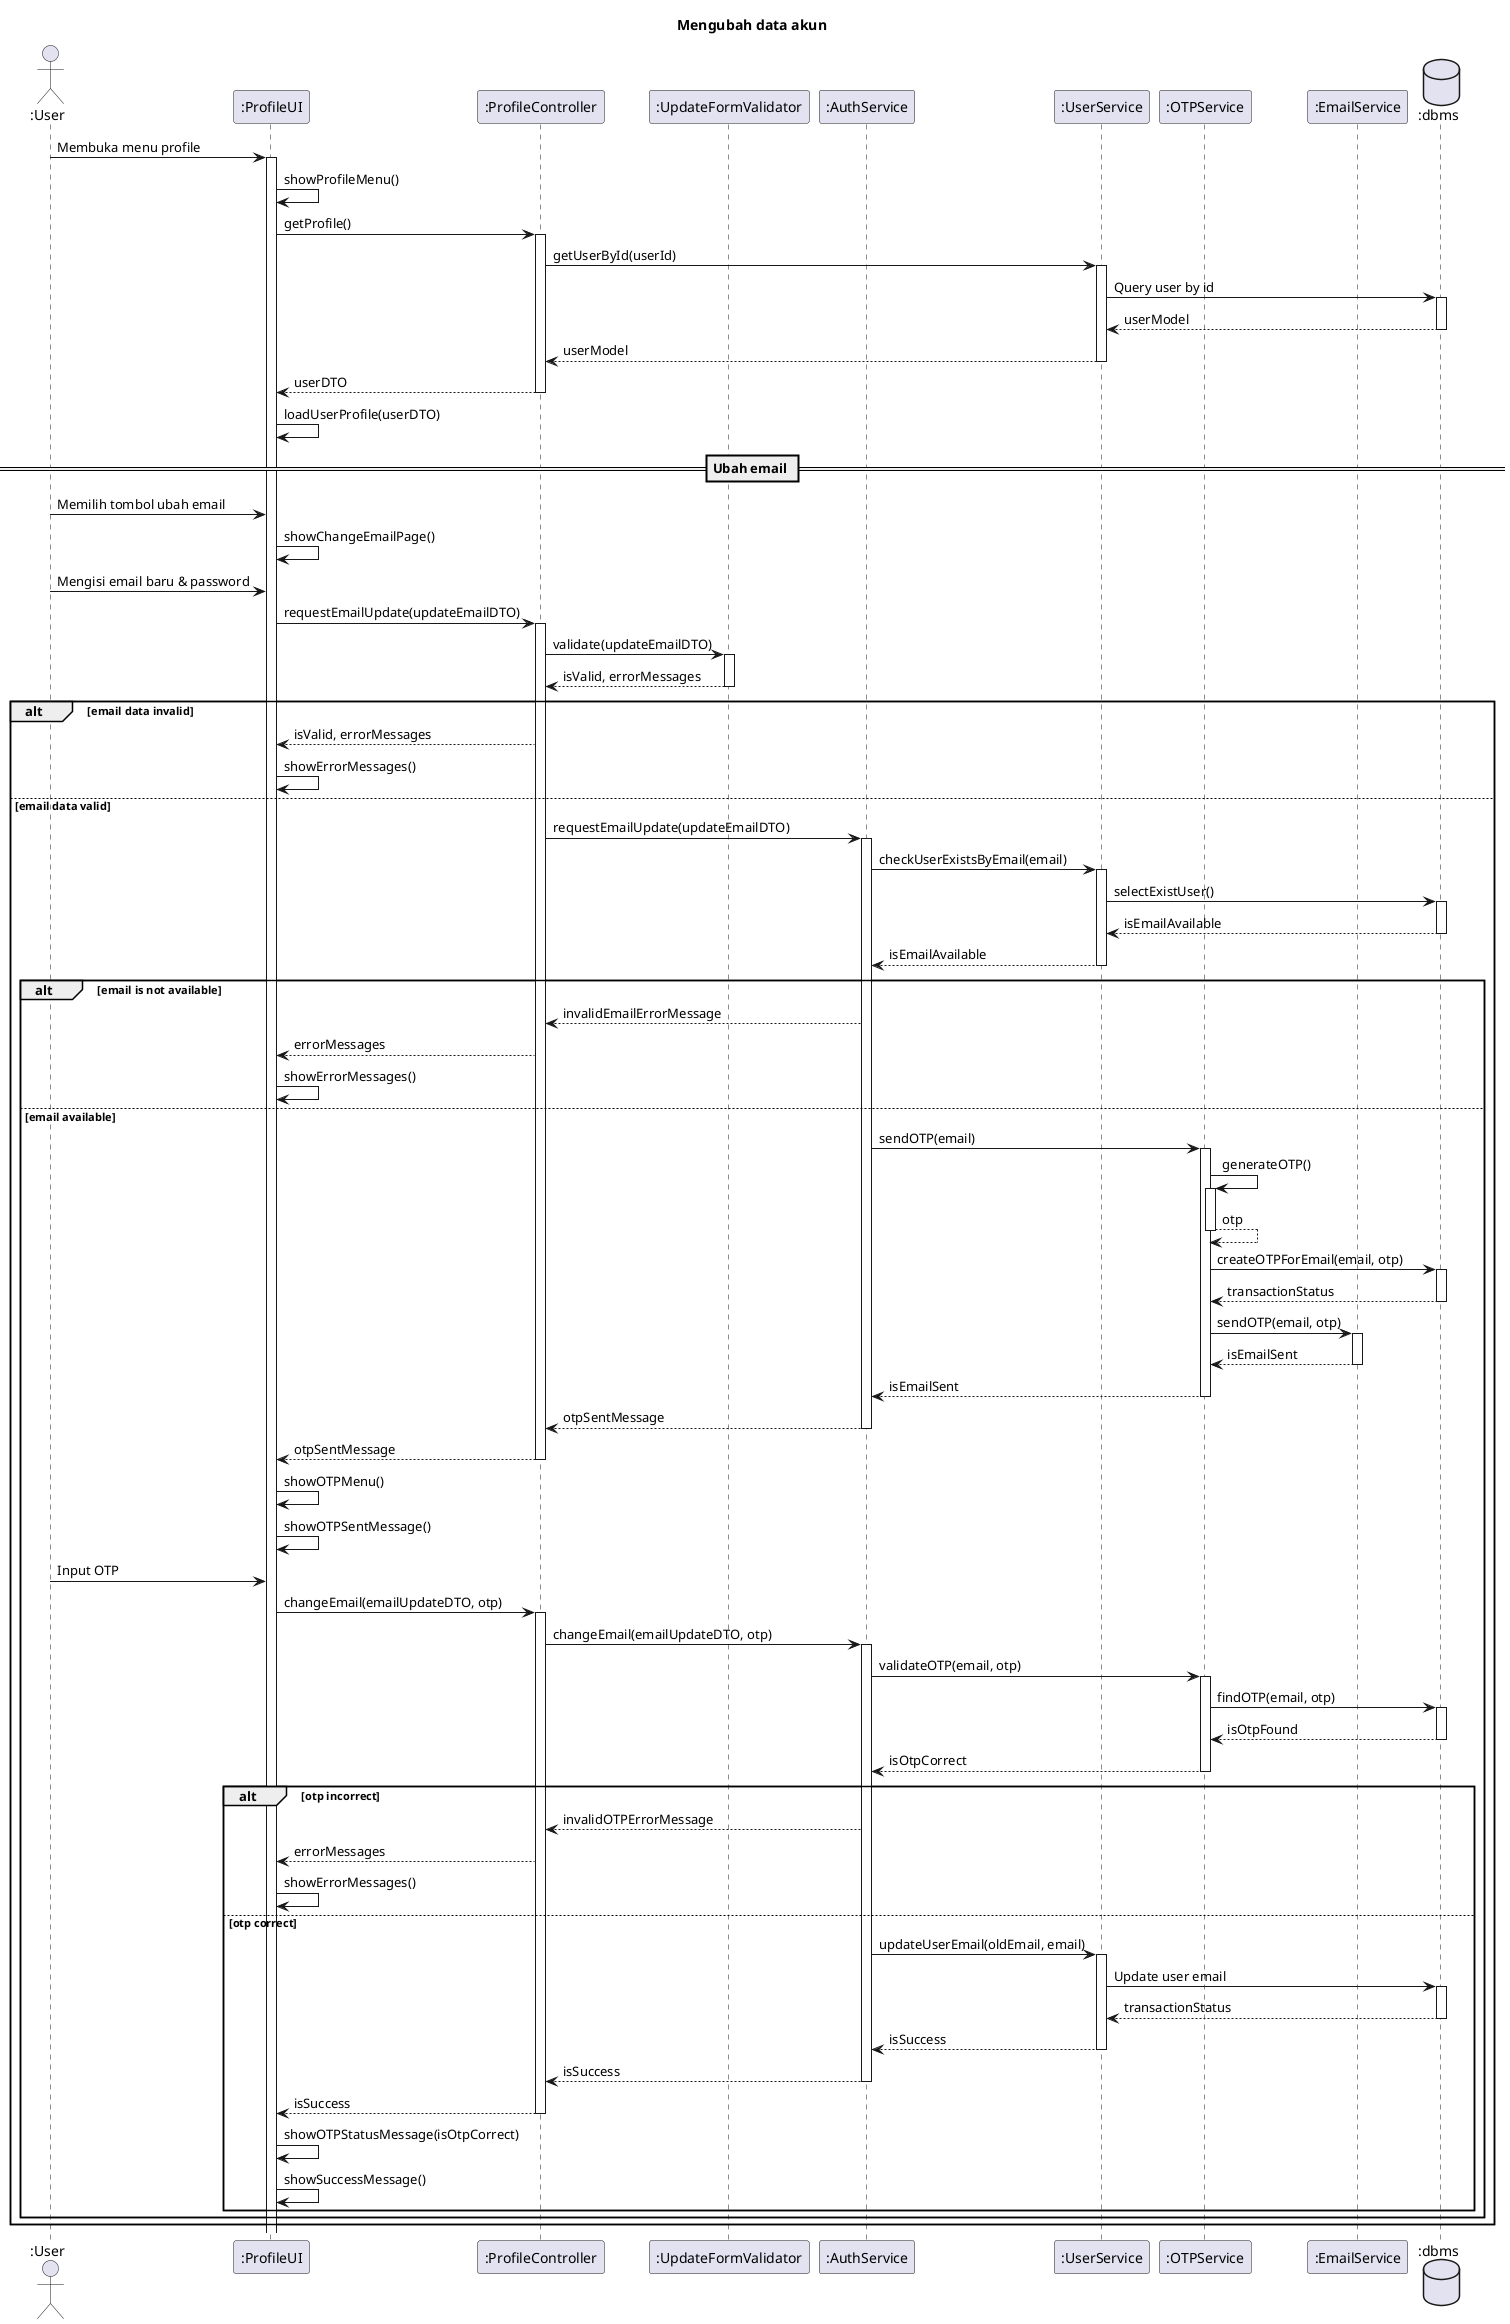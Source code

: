 @startuml SD-MGACCOUNT-001 - Mengubah data akun

title Mengubah data akun

actor ":User" as user
participant ":ProfileUI" as view
participant ":ProfileController" as controller
participant ":UpdateFormValidator" as validator 
participant ":AuthService" as authService
participant ":UserService" as userService
participant ":OTPService" as otpService
participant ":EmailService" as emailService
database ":dbms" as db

user -> view ++: Membuka menu profile
view -> view: showProfileMenu()

view -> controller ++: getProfile()
  controller -> userService ++: getUserById(userId)
    userService -> db ++: Query user by id
      return userModel
    return userModel
  return userDTO

view -> view: loadUserProfile(userDTO)

== Ubah email ==
user -> view: Memilih tombol ubah email
view -> view: showChangeEmailPage()

user -> view: Mengisi email baru & password
view -> controller ++: requestEmailUpdate(updateEmailDTO)
  controller -> validator ++: validate(updateEmailDTO)
    return isValid, errorMessages

  alt email data invalid
    controller --> view: isValid, errorMessages
    view -> view: showErrorMessages()
  else email data valid
    controller -> authService ++: requestEmailUpdate(updateEmailDTO)
      authService -> userService ++: checkUserExistsByEmail(email)
        userService -> db ++: selectExistUser()
          return isEmailAvailable
        return isEmailAvailable
      
      alt email is not available
        authService --> controller: invalidEmailErrorMessage
        controller --> view: errorMessages
        view -> view: showErrorMessages()
      else email available
        authService -> otpService ++: sendOTP(email)
          otpService -> otpService ++: generateOTP()
            return otp
          
          otpService -> db ++: createOTPForEmail(email, otp)
            return transactionStatus

          otpService-> emailService ++: sendOTP(email, otp)
            return isEmailSent
          return isEmailSent
        return otpSentMessage

        return otpSentMessage
        view -> view: showOTPMenu()
        view -> view: showOTPSentMessage()

        user -> view: Input OTP

        view -> controller ++: changeEmail(emailUpdateDTO, otp)
          controller -> authService ++: changeEmail(emailUpdateDTO, otp)
            authService -> otpService ++: validateOTP(email, otp)
              otpService -> db ++: findOTP(email, otp)
                return isOtpFound
              return isOtpCorrect
            
            alt otp incorrect
              authService --> controller: invalidOTPErrorMessage
              controller --> view: errorMessages
              view -> view: showErrorMessages()
            else otp correct
              authService -> userService ++: updateUserEmail(oldEmail, email)
                userService -> db ++: Update user email
                  return transactionStatus
                return isSuccess

                return isSuccess
              return isSuccess

              view -> view: showOTPStatusMessage(isOtpCorrect)
              view -> view: showSuccessMessage()
            end
      end
  end